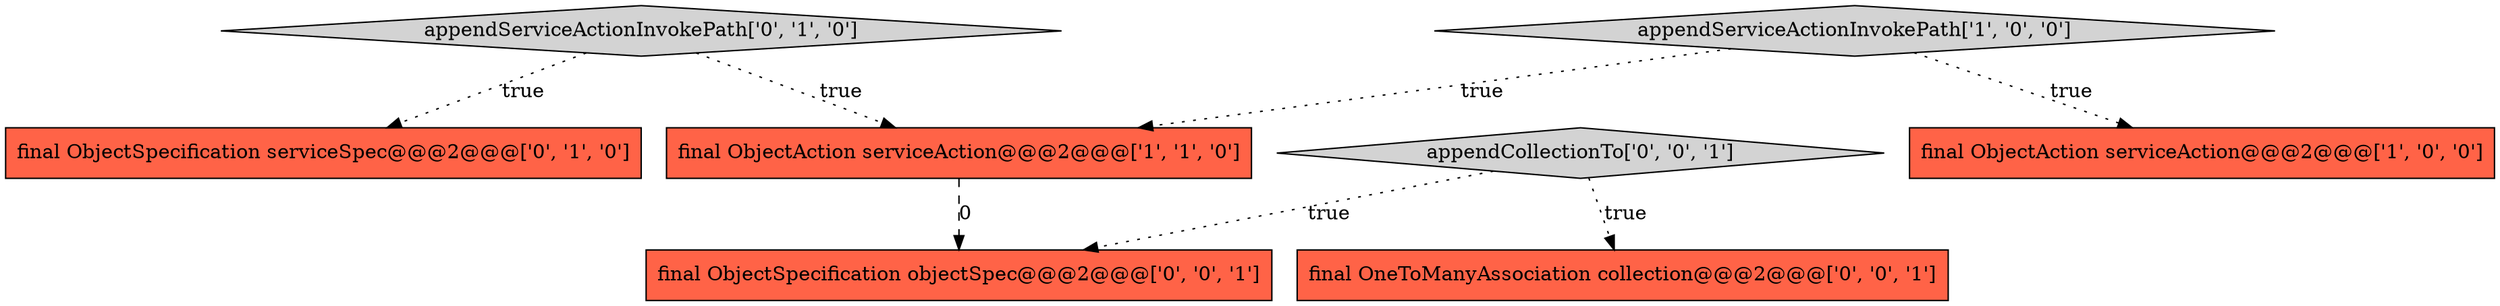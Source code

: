 digraph {
4 [style = filled, label = "final ObjectSpecification serviceSpec@@@2@@@['0', '1', '0']", fillcolor = tomato, shape = box image = "AAA0AAABBB2BBB"];
3 [style = filled, label = "appendServiceActionInvokePath['0', '1', '0']", fillcolor = lightgray, shape = diamond image = "AAA0AAABBB2BBB"];
1 [style = filled, label = "final ObjectAction serviceAction@@@2@@@['1', '0', '0']", fillcolor = tomato, shape = box image = "AAA0AAABBB1BBB"];
0 [style = filled, label = "appendServiceActionInvokePath['1', '0', '0']", fillcolor = lightgray, shape = diamond image = "AAA0AAABBB1BBB"];
5 [style = filled, label = "final OneToManyAssociation collection@@@2@@@['0', '0', '1']", fillcolor = tomato, shape = box image = "AAA0AAABBB3BBB"];
2 [style = filled, label = "final ObjectAction serviceAction@@@2@@@['1', '1', '0']", fillcolor = tomato, shape = box image = "AAA0AAABBB1BBB"];
7 [style = filled, label = "final ObjectSpecification objectSpec@@@2@@@['0', '0', '1']", fillcolor = tomato, shape = box image = "AAA0AAABBB3BBB"];
6 [style = filled, label = "appendCollectionTo['0', '0', '1']", fillcolor = lightgray, shape = diamond image = "AAA0AAABBB3BBB"];
0->2 [style = dotted, label="true"];
6->5 [style = dotted, label="true"];
2->7 [style = dashed, label="0"];
0->1 [style = dotted, label="true"];
3->4 [style = dotted, label="true"];
3->2 [style = dotted, label="true"];
6->7 [style = dotted, label="true"];
}
